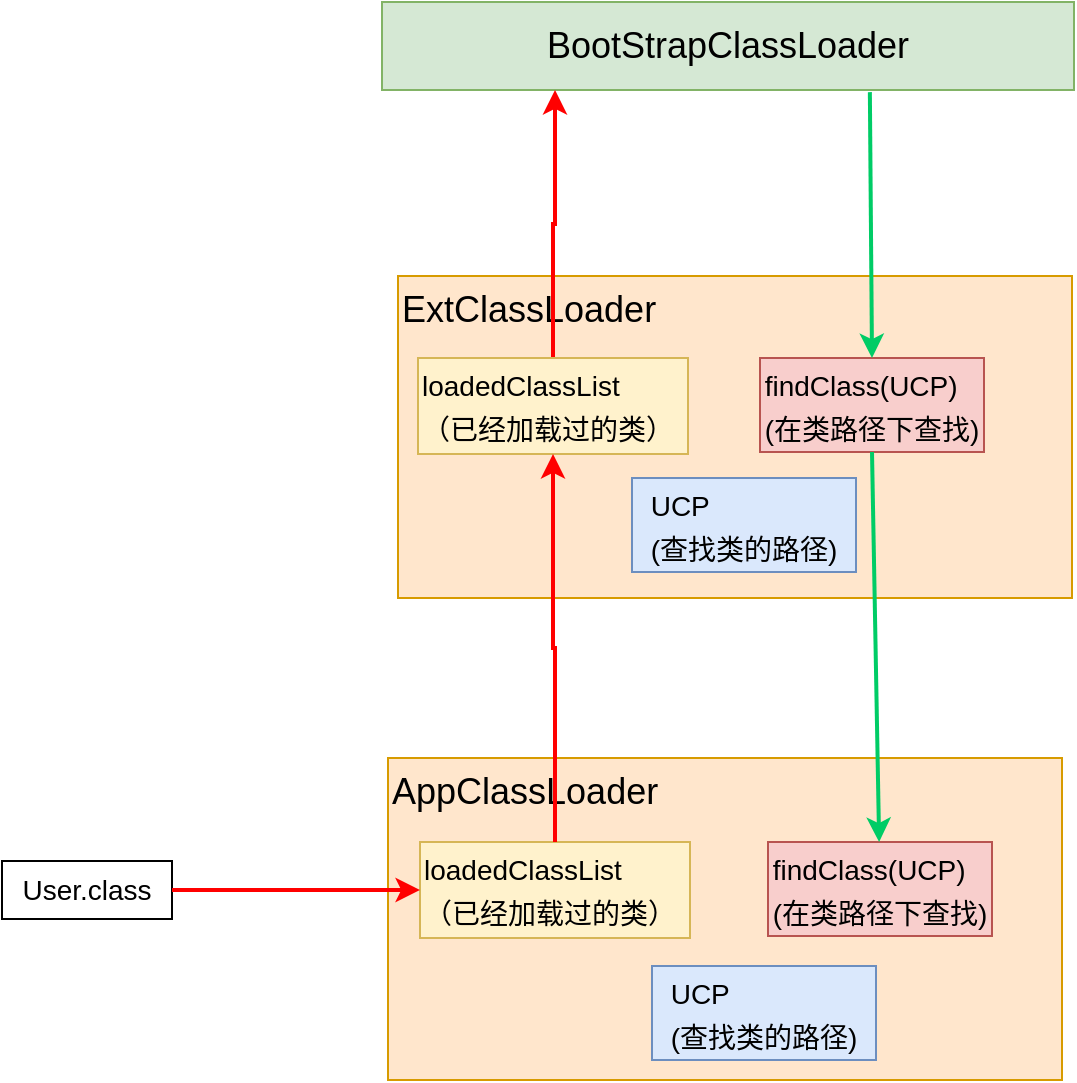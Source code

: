 <mxfile version="19.0.3" type="device"><diagram id="vCGHV2aOBX35dc2iJMaL" name="第 1 页"><mxGraphModel dx="1438" dy="1459" grid="0" gridSize="10" guides="1" tooltips="1" connect="1" arrows="1" fold="1" page="0" pageScale="1" pageWidth="827" pageHeight="1169" background="#FFFFFF" math="0" shadow="0"><root><mxCell id="0"/><mxCell id="1" parent="0"/><mxCell id="wZEOxe0QvXiVn7Rf7j3R-38" value="AppClassLoader&lt;br&gt;" style="rounded=0;whiteSpace=wrap;html=1;fontSize=18;align=left;verticalAlign=top;fillColor=#ffe6cc;strokeColor=#d79b00;" vertex="1" parent="1"><mxGeometry x="-41" y="-255" width="337" height="161" as="geometry"/></mxCell><mxCell id="wZEOxe0QvXiVn7Rf7j3R-40" value="BootStrapClassLoader" style="rounded=0;whiteSpace=wrap;html=1;fontSize=18;fillColor=#d5e8d4;strokeColor=#82b366;" vertex="1" parent="1"><mxGeometry x="-44" y="-633" width="346" height="44" as="geometry"/></mxCell><mxCell id="wZEOxe0QvXiVn7Rf7j3R-41" value="&lt;div style=&quot;text-align: left;&quot;&gt;&lt;span style=&quot;font-size: 14px; background-color: initial;&quot;&gt;UCP&lt;/span&gt;&lt;/div&gt;&lt;font style=&quot;font-size: 14px;&quot;&gt;(查找类的路径)&lt;/font&gt;" style="rounded=0;whiteSpace=wrap;html=1;fontSize=18;verticalAlign=middle;fillColor=#dae8fc;strokeColor=#6c8ebf;" vertex="1" parent="1"><mxGeometry x="91" y="-151" width="112" height="47" as="geometry"/></mxCell><mxCell id="wZEOxe0QvXiVn7Rf7j3R-42" value="&lt;font style=&quot;font-size: 14px;&quot;&gt;loadedClassList&lt;br&gt;（已经加载过的类）&lt;br&gt;&lt;/font&gt;" style="rounded=0;whiteSpace=wrap;html=1;fontSize=18;verticalAlign=middle;align=left;horizontal=1;fillColor=#fff2cc;strokeColor=#d6b656;" vertex="1" parent="1"><mxGeometry x="-25" y="-213" width="135" height="48" as="geometry"/></mxCell><mxCell id="wZEOxe0QvXiVn7Rf7j3R-43" value="&lt;div style=&quot;text-align: left;&quot;&gt;&lt;span style=&quot;font-size: 14px;&quot;&gt;findClass(UCP)&lt;/span&gt;&lt;/div&gt;&lt;font style=&quot;font-size: 14px;&quot;&gt;(在类路径下查找)&lt;/font&gt;" style="rounded=0;whiteSpace=wrap;html=1;fontSize=18;verticalAlign=middle;fillColor=#f8cecc;strokeColor=#b85450;" vertex="1" parent="1"><mxGeometry x="149" y="-213" width="112" height="47" as="geometry"/></mxCell><mxCell id="wZEOxe0QvXiVn7Rf7j3R-45" value="&lt;div style=&quot;text-align: left;&quot;&gt;&lt;span style=&quot;font-size: 14px; background-color: initial;&quot;&gt;UCP&lt;/span&gt;&lt;/div&gt;&lt;font style=&quot;font-size: 14px;&quot;&gt;(查找类的路径)&lt;/font&gt;" style="rounded=0;whiteSpace=wrap;html=1;fontSize=18;verticalAlign=middle;fillColor=#dae8fc;strokeColor=#6c8ebf;" vertex="1" parent="1"><mxGeometry x="145" y="-384" width="112" height="47" as="geometry"/></mxCell><mxCell id="wZEOxe0QvXiVn7Rf7j3R-44" value="ExtClassLoader" style="rounded=0;whiteSpace=wrap;html=1;fontSize=18;align=left;verticalAlign=top;fillColor=#ffe6cc;strokeColor=#d79b00;" vertex="1" parent="1"><mxGeometry x="-36" y="-496" width="337" height="161" as="geometry"/></mxCell><mxCell id="wZEOxe0QvXiVn7Rf7j3R-53" style="edgeStyle=orthogonalEdgeStyle;rounded=0;orthogonalLoop=1;jettySize=auto;html=1;exitX=0.5;exitY=0;exitDx=0;exitDy=0;entryX=0.25;entryY=1;entryDx=0;entryDy=0;fontSize=14;strokeColor=#FF0000;strokeWidth=2;" edge="1" parent="1" source="wZEOxe0QvXiVn7Rf7j3R-46" target="wZEOxe0QvXiVn7Rf7j3R-40"><mxGeometry relative="1" as="geometry"/></mxCell><mxCell id="wZEOxe0QvXiVn7Rf7j3R-46" value="&lt;font style=&quot;font-size: 14px;&quot;&gt;loadedClassList&lt;br&gt;（已经加载过的类）&lt;br&gt;&lt;/font&gt;" style="rounded=0;whiteSpace=wrap;html=1;fontSize=18;verticalAlign=middle;align=left;horizontal=1;fillColor=#fff2cc;strokeColor=#d6b656;" vertex="1" parent="1"><mxGeometry x="-26" y="-455" width="135" height="48" as="geometry"/></mxCell><mxCell id="wZEOxe0QvXiVn7Rf7j3R-47" value="&lt;div style=&quot;text-align: left;&quot;&gt;&lt;span style=&quot;font-size: 14px;&quot;&gt;findClass(UCP)&lt;/span&gt;&lt;/div&gt;&lt;font style=&quot;font-size: 14px;&quot;&gt;(在类路径下查找)&lt;/font&gt;" style="rounded=0;whiteSpace=wrap;html=1;fontSize=18;verticalAlign=middle;fillColor=#f8cecc;strokeColor=#b85450;" vertex="1" parent="1"><mxGeometry x="145" y="-455" width="112" height="47" as="geometry"/></mxCell><mxCell id="wZEOxe0QvXiVn7Rf7j3R-48" value="User.class&lt;br&gt;" style="rounded=0;whiteSpace=wrap;html=1;fontSize=14;" vertex="1" parent="1"><mxGeometry x="-234" y="-203.5" width="85" height="29" as="geometry"/></mxCell><mxCell id="wZEOxe0QvXiVn7Rf7j3R-50" value="" style="endArrow=classic;html=1;rounded=0;fontSize=14;strokeColor=#FF0000;exitX=1;exitY=0.5;exitDx=0;exitDy=0;strokeWidth=2;" edge="1" parent="1" source="wZEOxe0QvXiVn7Rf7j3R-48" target="wZEOxe0QvXiVn7Rf7j3R-42"><mxGeometry width="50" height="50" relative="1" as="geometry"><mxPoint x="24" y="-235" as="sourcePoint"/><mxPoint x="74" y="-285" as="targetPoint"/></mxGeometry></mxCell><mxCell id="wZEOxe0QvXiVn7Rf7j3R-51" style="edgeStyle=orthogonalEdgeStyle;rounded=0;orthogonalLoop=1;jettySize=auto;html=1;exitX=0.5;exitY=0;exitDx=0;exitDy=0;fontSize=14;strokeColor=#FF0000;strokeWidth=2;" edge="1" parent="1" source="wZEOxe0QvXiVn7Rf7j3R-42" target="wZEOxe0QvXiVn7Rf7j3R-46"><mxGeometry relative="1" as="geometry"/></mxCell><mxCell id="wZEOxe0QvXiVn7Rf7j3R-54" value="" style="endArrow=classic;html=1;rounded=0;fontSize=14;strokeColor=#00CC66;exitX=0.705;exitY=1.024;exitDx=0;exitDy=0;exitPerimeter=0;entryX=0.5;entryY=0;entryDx=0;entryDy=0;strokeWidth=2;" edge="1" parent="1" source="wZEOxe0QvXiVn7Rf7j3R-40" target="wZEOxe0QvXiVn7Rf7j3R-47"><mxGeometry width="50" height="50" relative="1" as="geometry"><mxPoint x="24" y="-442" as="sourcePoint"/><mxPoint x="74" y="-492" as="targetPoint"/></mxGeometry></mxCell><mxCell id="wZEOxe0QvXiVn7Rf7j3R-55" value="" style="endArrow=classic;html=1;rounded=0;fontSize=14;strokeColor=#00CC66;strokeWidth=2;exitX=0.5;exitY=1;exitDx=0;exitDy=0;" edge="1" parent="1" source="wZEOxe0QvXiVn7Rf7j3R-47" target="wZEOxe0QvXiVn7Rf7j3R-43"><mxGeometry width="50" height="50" relative="1" as="geometry"><mxPoint x="24" y="-235" as="sourcePoint"/><mxPoint x="74" y="-285" as="targetPoint"/></mxGeometry></mxCell><mxCell id="wZEOxe0QvXiVn7Rf7j3R-56" value="&lt;div style=&quot;text-align: left;&quot;&gt;&lt;span style=&quot;font-size: 14px; background-color: initial;&quot;&gt;UCP&lt;/span&gt;&lt;/div&gt;&lt;font style=&quot;font-size: 14px;&quot;&gt;(查找类的路径)&lt;/font&gt;" style="rounded=0;whiteSpace=wrap;html=1;fontSize=18;verticalAlign=middle;fillColor=#dae8fc;strokeColor=#6c8ebf;" vertex="1" parent="1"><mxGeometry x="81" y="-395" width="112" height="47" as="geometry"/></mxCell></root></mxGraphModel></diagram></mxfile>